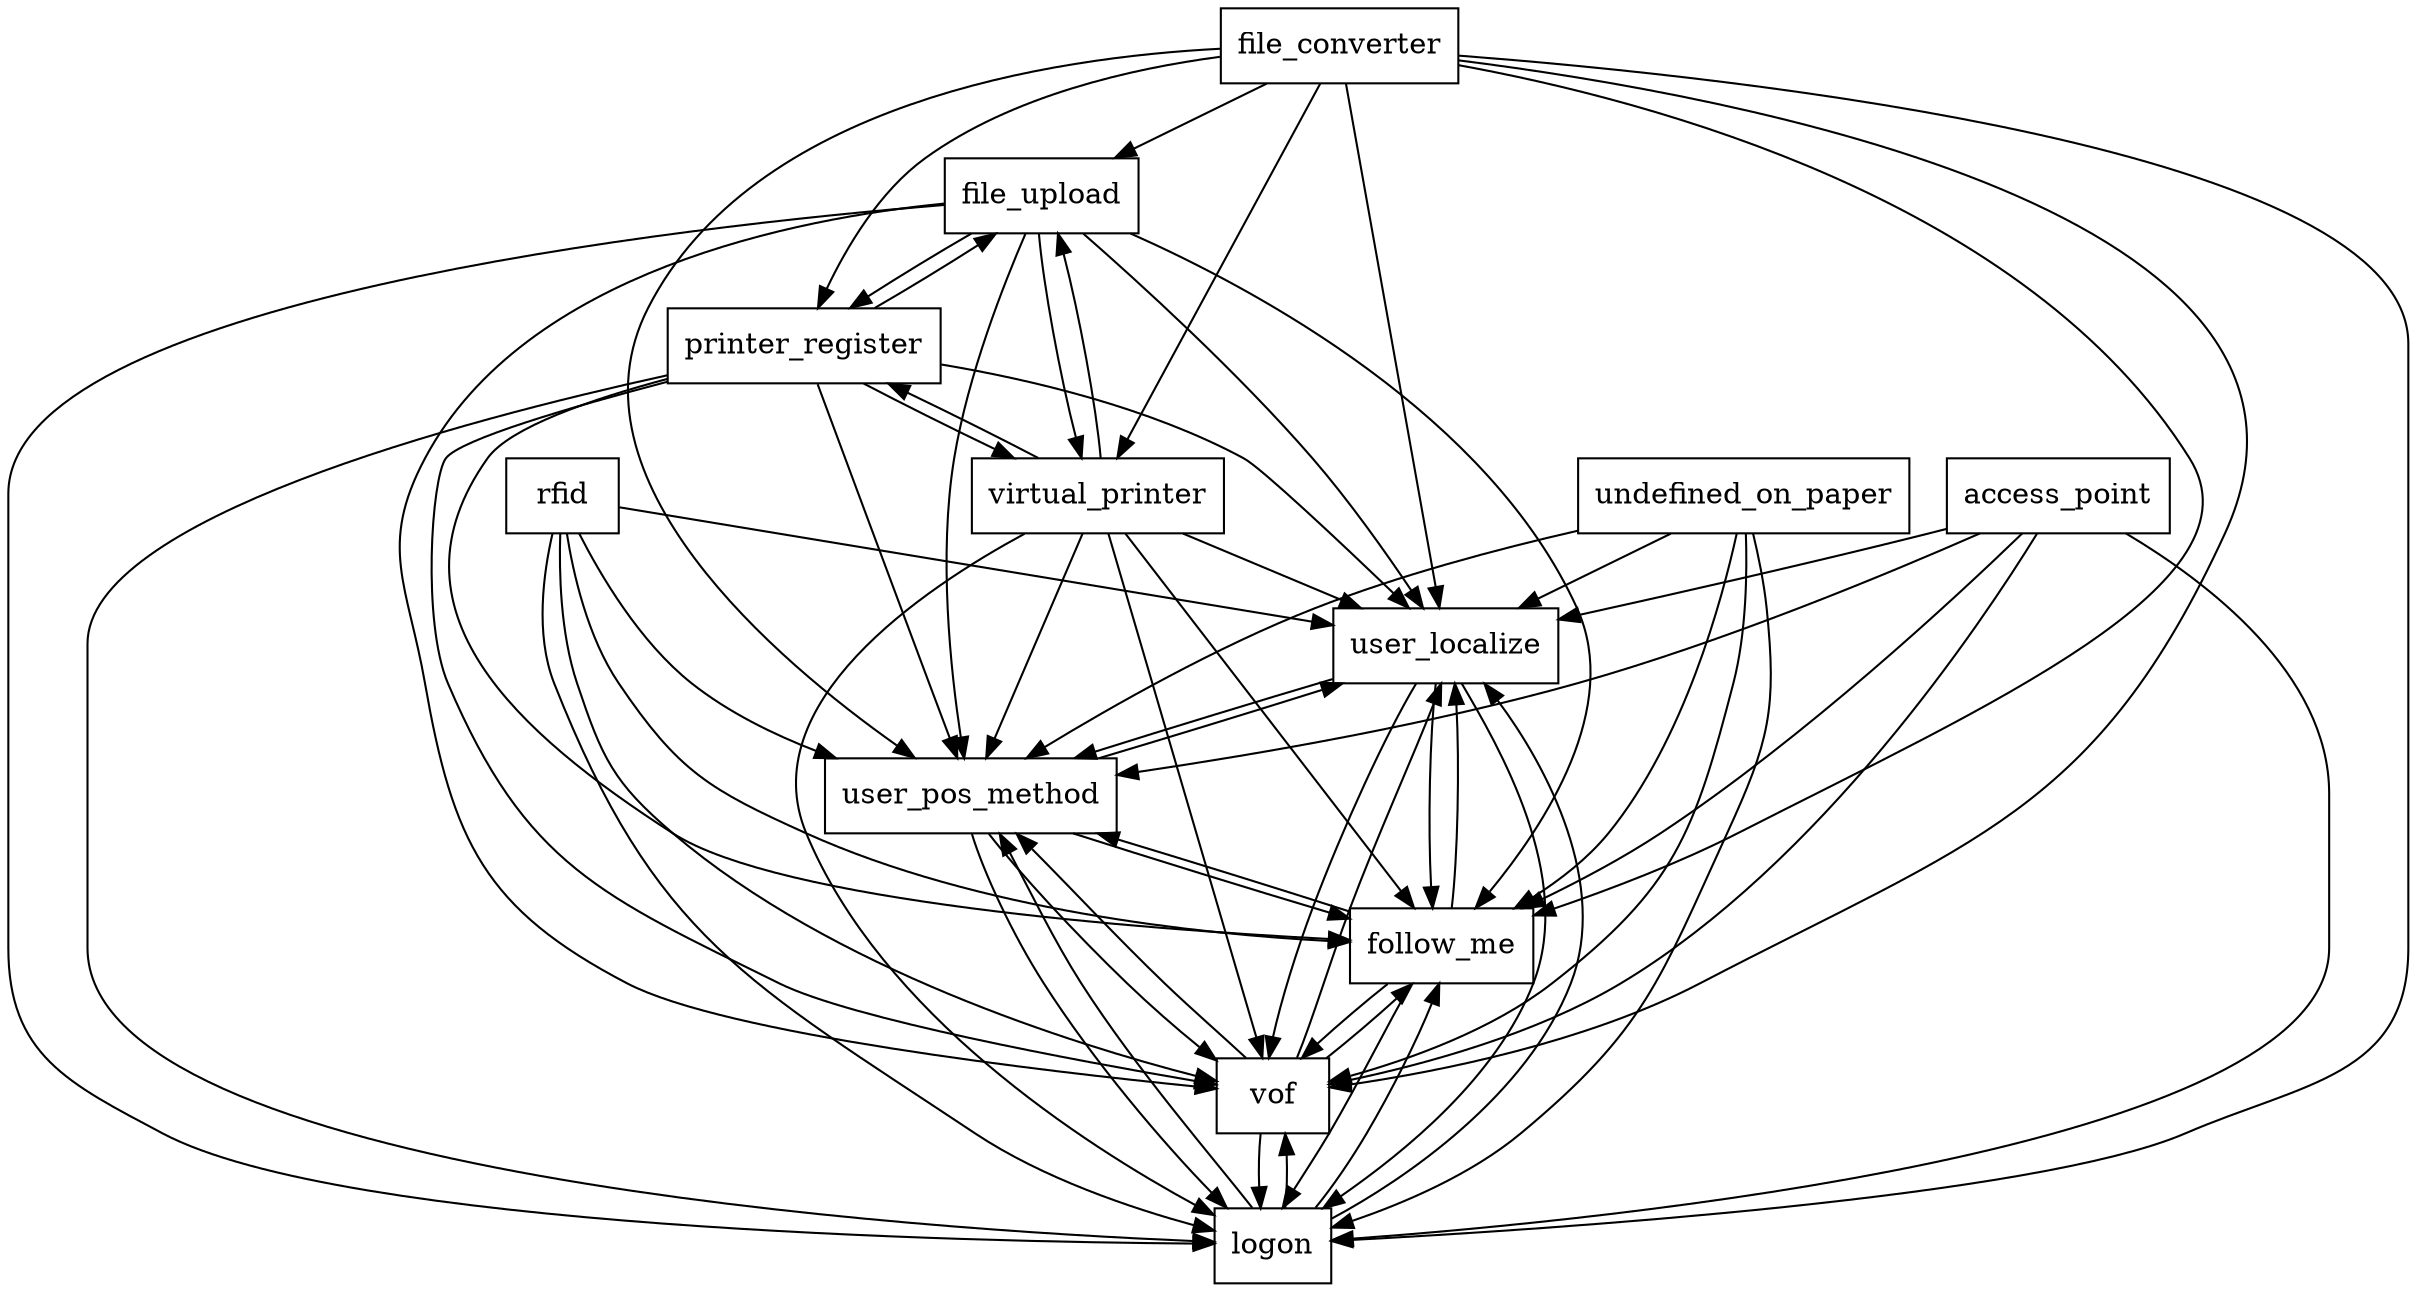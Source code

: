 digraph{
graph [rankdir=TB];
node [shape=box];
edge [arrowhead=normal];
0[label="file_upload",]
1[label="user_localize",]
2[label="rfid",]
3[label="user_pos_method",]
4[label="file_converter",]
5[label="printer_register",]
6[label="virtual_printer",]
7[label="logon",]
8[label="vof",]
9[label="undefined_on_paper",]
10[label="follow_me",]
11[label="access_point",]
0->1[label="",]
0->3[label="",]
0->5[label="",]
0->6[label="",]
0->7[label="",]
0->8[label="",]
0->10[label="",]
1->3[label="",]
1->7[label="",]
1->8[label="",]
1->10[label="",]
2->1[label="",]
2->3[label="",]
2->7[label="",]
2->8[label="",]
2->10[label="",]
3->1[label="",]
3->7[label="",]
3->8[label="",]
3->10[label="",]
4->0[label="",]
4->1[label="",]
4->3[label="",]
4->5[label="",]
4->6[label="",]
4->7[label="",]
4->8[label="",]
4->10[label="",]
5->0[label="",]
5->1[label="",]
5->3[label="",]
5->6[label="",]
5->7[label="",]
5->8[label="",]
5->10[label="",]
6->0[label="",]
6->1[label="",]
6->3[label="",]
6->5[label="",]
6->7[label="",]
6->8[label="",]
6->10[label="",]
7->1[label="",]
7->3[label="",]
7->8[label="",]
7->10[label="",]
8->1[label="",]
8->3[label="",]
8->7[label="",]
8->10[label="",]
9->1[label="",]
9->3[label="",]
9->7[label="",]
9->8[label="",]
9->10[label="",]
10->1[label="",]
10->3[label="",]
10->7[label="",]
10->8[label="",]
11->1[label="",]
11->3[label="",]
11->7[label="",]
11->8[label="",]
11->10[label="",]
}
